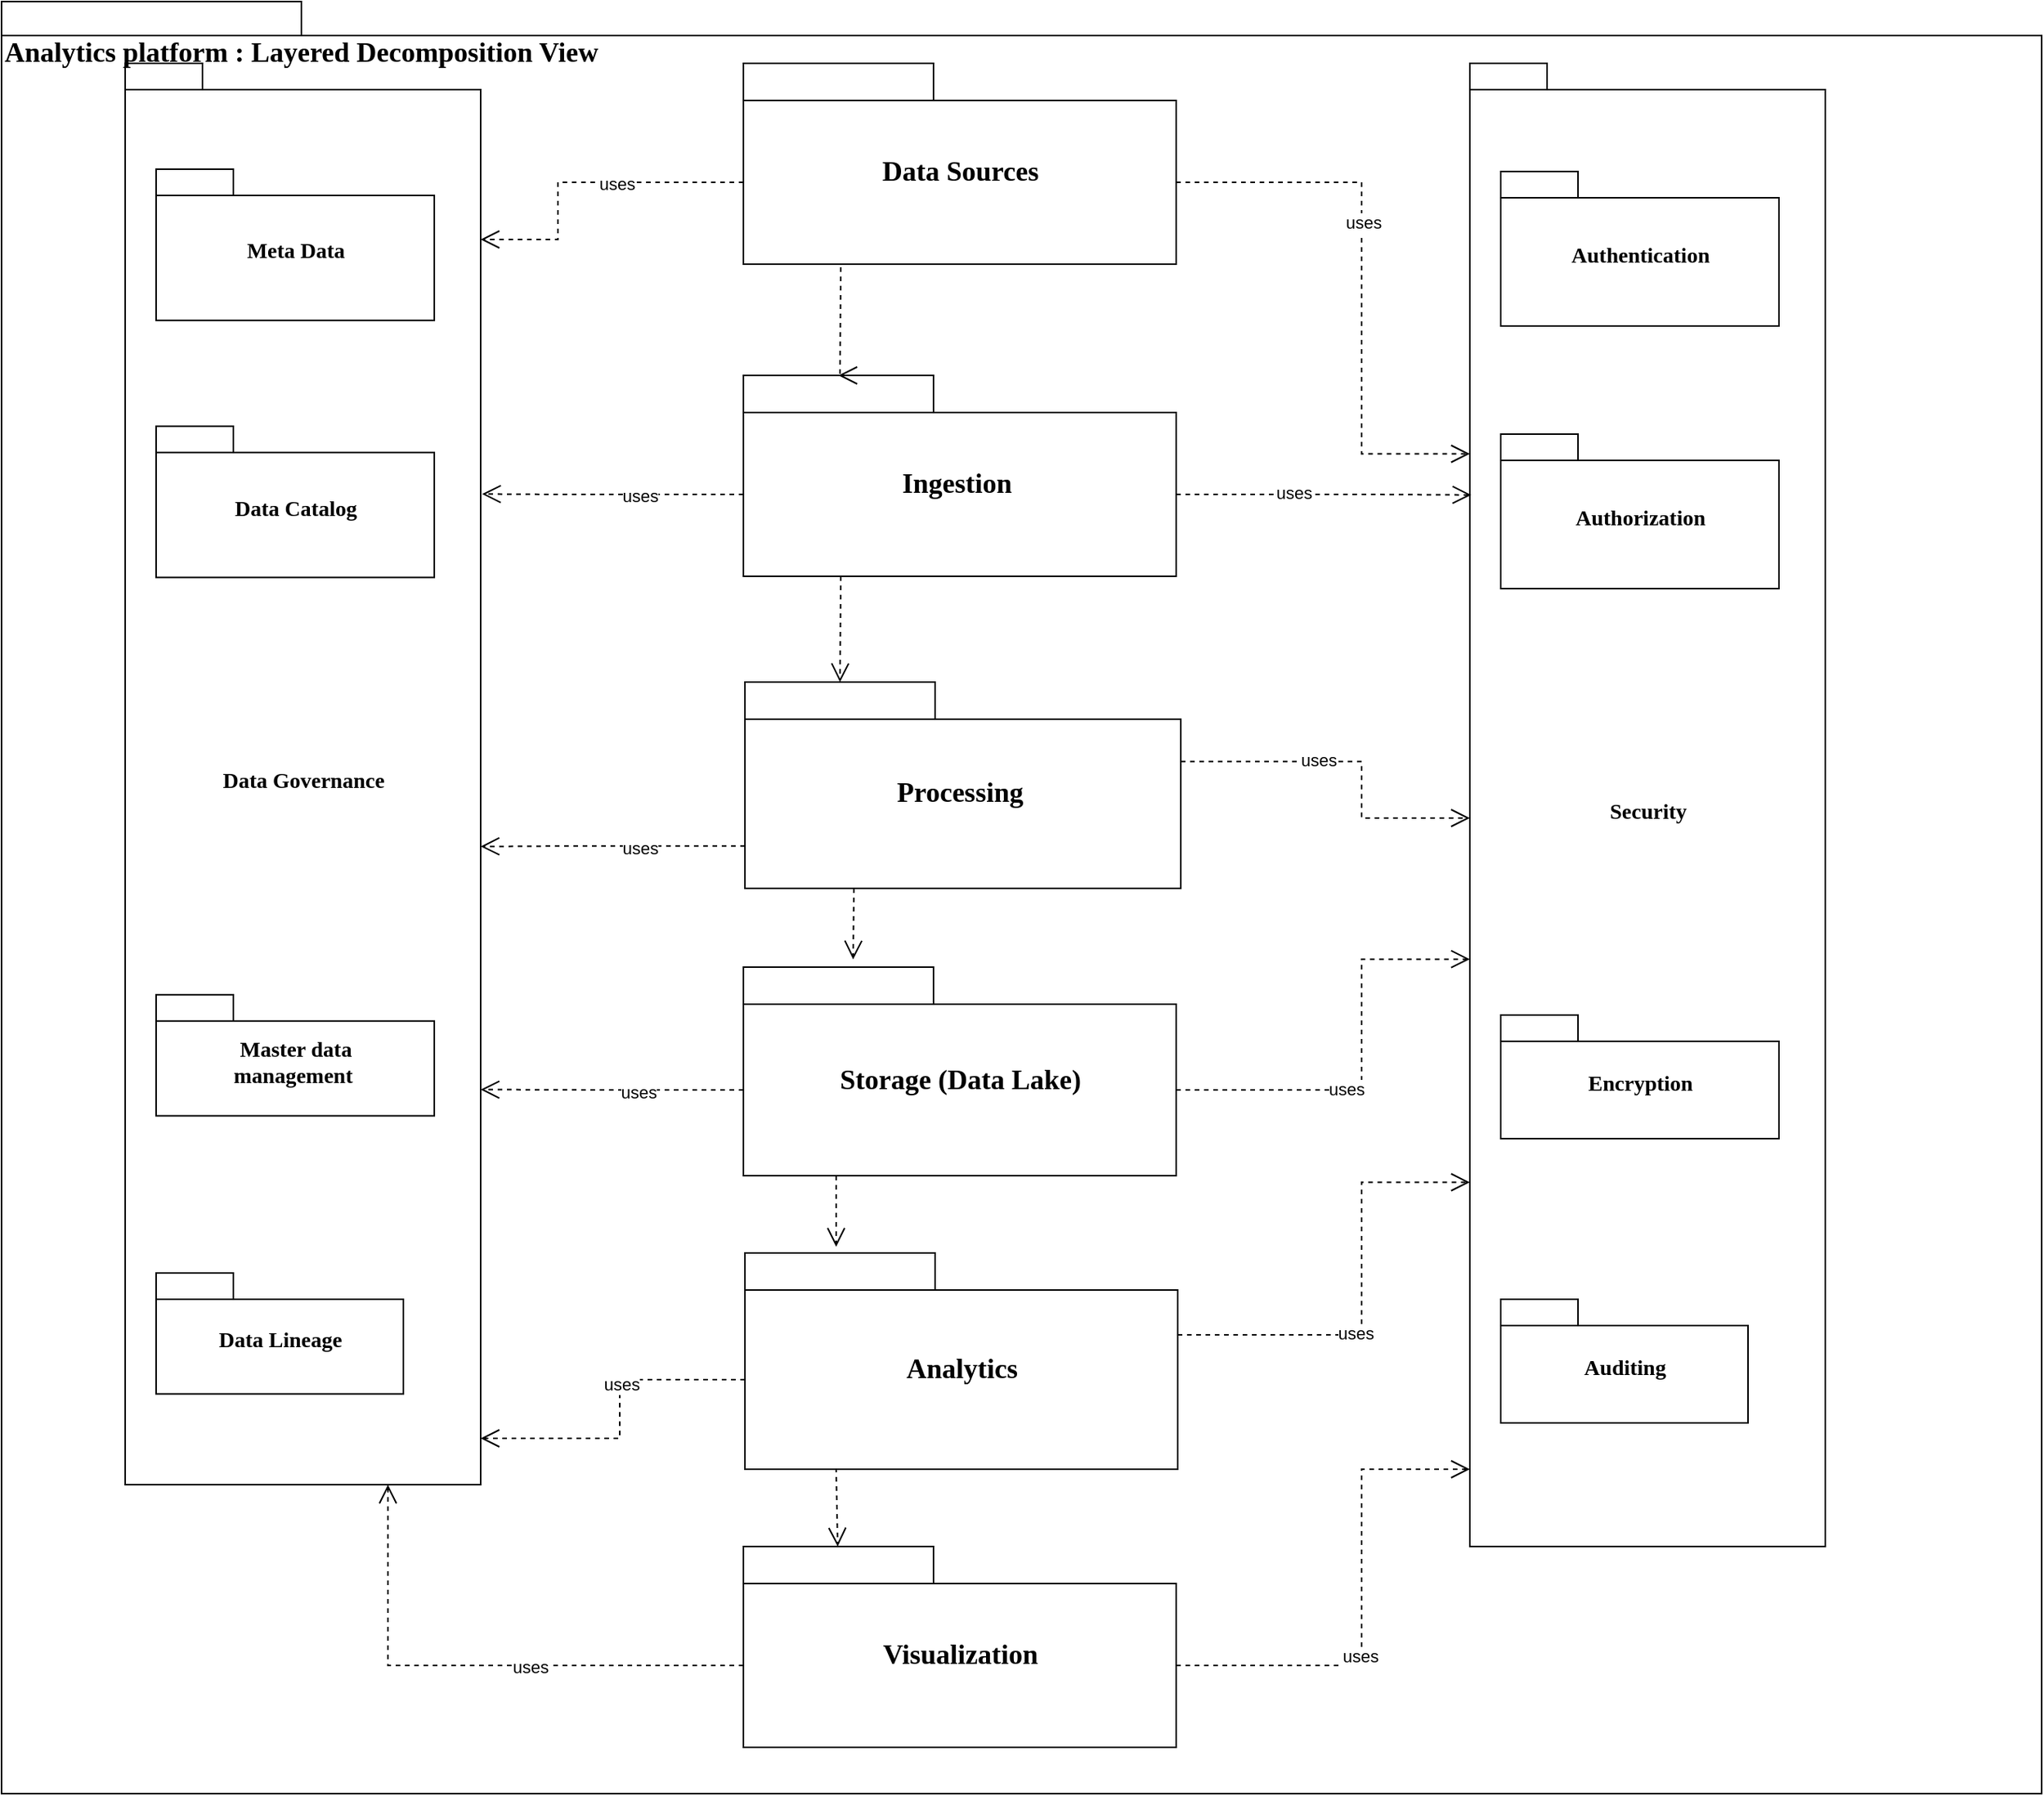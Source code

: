 <mxfile version="21.6.2" type="github">
  <diagram name="Page-1" id="b5b7bab2-c9e2-2cf4-8b2a-24fd1a2a6d21">
    <mxGraphModel dx="1674" dy="756" grid="1" gridSize="10" guides="1" tooltips="1" connect="1" arrows="1" fold="1" page="1" pageScale="1" pageWidth="827" pageHeight="1169" background="none" math="0" shadow="0">
      <root>
        <mxCell id="0" />
        <mxCell id="1" parent="0" />
        <mxCell id="6e0c8c40b5770093-72" value="" style="shape=folder;fontStyle=1;spacingTop=10;tabWidth=194;tabHeight=22;tabPosition=left;html=1;rounded=0;shadow=0;comic=0;labelBackgroundColor=none;strokeWidth=1;fillColor=none;fontFamily=Verdana;fontSize=10;align=center;" parent="1" vertex="1">
          <mxGeometry x="200" y="40" width="1320" height="1160" as="geometry" />
        </mxCell>
        <mxCell id="Ktcjv_wAiEfrh3ks5oHo-13" value="" style="group" parent="1" vertex="1" connectable="0">
          <mxGeometry x="280" y="80" width="230" height="920" as="geometry" />
        </mxCell>
        <mxCell id="Ktcjv_wAiEfrh3ks5oHo-14" value="&lt;font style=&quot;font-size: 14px;&quot;&gt;Data Governance&lt;/font&gt;" style="shape=folder;fontStyle=1;spacingTop=10;tabWidth=50;tabHeight=17;tabPosition=left;html=1;rounded=0;shadow=0;comic=0;labelBackgroundColor=none;strokeWidth=1;fontFamily=Verdana;fontSize=10;align=center;" parent="Ktcjv_wAiEfrh3ks5oHo-13" vertex="1">
          <mxGeometry width="230" height="920" as="geometry" />
        </mxCell>
        <mxCell id="Ktcjv_wAiEfrh3ks5oHo-17" value="" style="group" parent="Ktcjv_wAiEfrh3ks5oHo-13" vertex="1" connectable="0">
          <mxGeometry x="20" y="782.979" width="160" height="78.298" as="geometry" />
        </mxCell>
        <mxCell id="Ktcjv_wAiEfrh3ks5oHo-18" value="&lt;font style=&quot;font-size: 14px;&quot;&gt;Data Lineage&lt;/font&gt;" style="shape=folder;fontStyle=1;spacingTop=10;tabWidth=50;tabHeight=17;tabPosition=left;html=1;rounded=0;shadow=0;comic=0;labelBackgroundColor=none;strokeWidth=1;fontFamily=Verdana;fontSize=10;align=center;" parent="Ktcjv_wAiEfrh3ks5oHo-17" vertex="1">
          <mxGeometry width="160" height="78.298" as="geometry" />
        </mxCell>
        <mxCell id="Ktcjv_wAiEfrh3ks5oHo-15" value="" style="group" parent="Ktcjv_wAiEfrh3ks5oHo-13" vertex="1" connectable="0">
          <mxGeometry x="20" y="592.128" width="180" height="78.298" as="geometry" />
        </mxCell>
        <mxCell id="Ktcjv_wAiEfrh3ks5oHo-16" value="&lt;font style=&quot;font-size: 14px;&quot;&gt;Master data &lt;br&gt;management&amp;nbsp;&lt;/font&gt;" style="shape=folder;fontStyle=1;spacingTop=10;tabWidth=50;tabHeight=17;tabPosition=left;html=1;rounded=0;shadow=0;comic=0;labelBackgroundColor=none;strokeWidth=1;fontFamily=Verdana;fontSize=10;align=center;" parent="Ktcjv_wAiEfrh3ks5oHo-15" vertex="1">
          <mxGeometry y="10.766" width="180" height="78.298" as="geometry" />
        </mxCell>
        <mxCell id="6e0c8c40b5770093-6" value="" style="group" parent="Ktcjv_wAiEfrh3ks5oHo-13" vertex="1" connectable="0">
          <mxGeometry x="20" y="68.511" width="180" height="97.872" as="geometry" />
        </mxCell>
        <mxCell id="6e0c8c40b5770093-4" value="&lt;font style=&quot;font-size: 14px;&quot;&gt;Meta Data&lt;/font&gt;" style="shape=folder;fontStyle=1;spacingTop=10;tabWidth=50;tabHeight=17;tabPosition=left;html=1;rounded=0;shadow=0;comic=0;labelBackgroundColor=none;strokeWidth=1;fontFamily=Verdana;fontSize=10;align=center;" parent="6e0c8c40b5770093-6" vertex="1">
          <mxGeometry width="180" height="97.872" as="geometry" />
        </mxCell>
        <mxCell id="6e0c8c40b5770093-7" value="" style="group" parent="Ktcjv_wAiEfrh3ks5oHo-13" vertex="1" connectable="0">
          <mxGeometry x="20" y="234.894" width="180" height="97.872" as="geometry" />
        </mxCell>
        <mxCell id="6e0c8c40b5770093-8" value="&lt;font style=&quot;font-size: 14px;&quot;&gt;Data Catalog&lt;/font&gt;" style="shape=folder;fontStyle=1;spacingTop=10;tabWidth=50;tabHeight=17;tabPosition=left;html=1;rounded=0;shadow=0;comic=0;labelBackgroundColor=none;strokeWidth=1;fontFamily=Verdana;fontSize=10;align=center;" parent="6e0c8c40b5770093-7" vertex="1">
          <mxGeometry width="180" height="97.872" as="geometry" />
        </mxCell>
        <mxCell id="6e0c8c40b5770093-18" value="" style="group" parent="1" vertex="1" connectable="0">
          <mxGeometry x="680" y="80" width="280" height="130" as="geometry" />
        </mxCell>
        <mxCell id="6e0c8c40b5770093-11" value="&lt;font style=&quot;font-size: 18px;&quot;&gt;Data Sources&lt;/font&gt;" style="shape=folder;fontStyle=1;spacingTop=10;tabWidth=123;tabHeight=24;tabPosition=left;html=1;rounded=0;shadow=0;comic=0;labelBackgroundColor=none;strokeWidth=1;fontFamily=Verdana;fontSize=10;align=center;" parent="6e0c8c40b5770093-18" vertex="1">
          <mxGeometry width="280" height="130" as="geometry" />
        </mxCell>
        <mxCell id="6e0c8c40b5770093-19" value="" style="group" parent="1" vertex="1" connectable="0">
          <mxGeometry x="680" y="282" width="280" height="130" as="geometry" />
        </mxCell>
        <mxCell id="6e0c8c40b5770093-20" value="&lt;font style=&quot;font-size: 18px;&quot;&gt;Ingestion&amp;nbsp;&lt;/font&gt;" style="shape=folder;fontStyle=1;spacingTop=10;tabWidth=123;tabHeight=24;tabPosition=left;html=1;rounded=0;shadow=0;comic=0;labelBackgroundColor=none;strokeWidth=1;fontFamily=Verdana;fontSize=10;align=center;" parent="6e0c8c40b5770093-19" vertex="1">
          <mxGeometry width="280" height="130" as="geometry" />
        </mxCell>
        <mxCell id="6e0c8c40b5770093-67" style="edgeStyle=none;rounded=0;html=1;dashed=1;labelBackgroundColor=none;startFill=0;endArrow=open;endFill=0;endSize=10;fontFamily=Verdana;fontSize=10;exitX=0.25;exitY=1;exitDx=0;exitDy=0;exitPerimeter=0;" parent="1" source="6e0c8c40b5770093-33" edge="1">
          <mxGeometry relative="1" as="geometry">
            <mxPoint x="751" y="660" as="targetPoint" />
          </mxGeometry>
        </mxCell>
        <mxCell id="6e0c8c40b5770093-33" value="&lt;font style=&quot;font-size: 18px;&quot;&gt;Processing&amp;nbsp;&lt;/font&gt;" style="shape=folder;fontStyle=1;spacingTop=10;tabWidth=123;tabHeight=24;tabPosition=left;html=1;rounded=0;shadow=0;comic=0;labelBackgroundColor=none;strokeColor=#000000;strokeWidth=1;fillColor=#ffffff;fontFamily=Verdana;fontSize=10;fontColor=#000000;align=center;" parent="1" vertex="1">
          <mxGeometry x="681" y="480.5" width="282" height="133.5" as="geometry" />
        </mxCell>
        <mxCell id="6e0c8c40b5770093-47" value="&lt;font style=&quot;font-size: 18px;&quot;&gt;Storage (Data Lake)&lt;/font&gt;" style="shape=folder;fontStyle=1;spacingTop=10;tabWidth=123;tabHeight=24;tabPosition=left;html=1;rounded=0;shadow=0;comic=0;labelBackgroundColor=none;strokeWidth=1;fontFamily=Verdana;fontSize=10;align=center;" parent="1" vertex="1">
          <mxGeometry x="680" y="665" width="280" height="135" as="geometry" />
        </mxCell>
        <mxCell id="6e0c8c40b5770093-59" style="rounded=0;html=1;dashed=1;labelBackgroundColor=none;startFill=0;endArrow=open;endFill=0;endSize=10;fontFamily=Verdana;fontSize=10;entryX=0;entryY=0;entryPerimeter=0;edgeStyle=elbowEdgeStyle;entryDx=61.5;entryDy=0;exitX=0.225;exitY=1.015;exitDx=0;exitDy=0;exitPerimeter=0;" parent="1" source="6e0c8c40b5770093-11" target="6e0c8c40b5770093-20" edge="1">
          <mxGeometry relative="1" as="geometry">
            <mxPoint x="740" y="270" as="sourcePoint" />
            <mxPoint x="843.328" y="320.845" as="targetPoint" />
          </mxGeometry>
        </mxCell>
        <mxCell id="6e0c8c40b5770093-61" style="edgeStyle=none;rounded=0;html=1;dashed=1;labelBackgroundColor=none;startFill=0;endArrow=open;endFill=0;endSize=10;fontFamily=Verdana;fontSize=10;entryX=0;entryY=0;entryDx=61.5;entryDy=0;entryPerimeter=0;exitX=0.225;exitY=1;exitDx=0;exitDy=0;exitPerimeter=0;" parent="1" source="6e0c8c40b5770093-20" target="6e0c8c40b5770093-33" edge="1">
          <mxGeometry relative="1" as="geometry">
            <mxPoint x="790" y="500" as="targetPoint" />
          </mxGeometry>
        </mxCell>
        <mxCell id="6e0c8c40b5770093-73" value="&lt;font style=&quot;font-size: 18px;&quot;&gt;Analytics platform : Layered Decomposition View&lt;/font&gt;" style="text;html=1;align=left;verticalAlign=top;spacingTop=-4;fontSize=10;fontFamily=Verdana;fontStyle=1" parent="1" vertex="1">
          <mxGeometry x="200" y="60" width="200" height="20" as="geometry" />
        </mxCell>
        <mxCell id="Ktcjv_wAiEfrh3ks5oHo-6" value="&lt;font style=&quot;font-size: 18px;&quot;&gt;Analytics&lt;/font&gt;" style="shape=folder;fontStyle=1;spacingTop=10;tabWidth=123;tabHeight=24;tabPosition=left;html=1;rounded=0;shadow=0;comic=0;labelBackgroundColor=none;strokeWidth=1;fontFamily=Verdana;fontSize=10;align=center;" parent="1" vertex="1">
          <mxGeometry x="681" y="850" width="280" height="140" as="geometry" />
        </mxCell>
        <mxCell id="Ktcjv_wAiEfrh3ks5oHo-8" value="&lt;font style=&quot;font-size: 18px;&quot;&gt;Visualization&lt;/font&gt;" style="shape=folder;fontStyle=1;spacingTop=10;tabWidth=123;tabHeight=24;tabPosition=left;html=1;rounded=0;shadow=0;comic=0;labelBackgroundColor=none;strokeWidth=1;fontFamily=Verdana;fontSize=10;align=center;" parent="1" vertex="1">
          <mxGeometry x="680" y="1040" width="280" height="130" as="geometry" />
        </mxCell>
        <mxCell id="Ktcjv_wAiEfrh3ks5oHo-12" style="edgeStyle=none;rounded=0;html=1;dashed=1;labelBackgroundColor=none;startFill=0;endArrow=open;endFill=0;endSize=10;fontFamily=Verdana;fontSize=10;" parent="1" edge="1">
          <mxGeometry relative="1" as="geometry">
            <mxPoint x="741" y="990" as="sourcePoint" />
            <mxPoint x="741" y="1040" as="targetPoint" />
            <Array as="points">
              <mxPoint x="740" y="990" />
            </Array>
          </mxGeometry>
        </mxCell>
        <mxCell id="Ktcjv_wAiEfrh3ks5oHo-19" style="edgeStyle=none;rounded=0;html=1;dashed=1;labelBackgroundColor=none;startFill=0;endArrow=open;endFill=0;endSize=10;fontFamily=Verdana;fontSize=10;exitX=0.25;exitY=1;exitDx=0;exitDy=0;exitPerimeter=0;" parent="1" edge="1">
          <mxGeometry relative="1" as="geometry">
            <mxPoint x="740" y="800" as="sourcePoint" />
            <mxPoint x="740" y="846" as="targetPoint" />
          </mxGeometry>
        </mxCell>
        <mxCell id="Ktcjv_wAiEfrh3ks5oHo-20" style="rounded=0;html=1;dashed=1;labelBackgroundColor=none;startFill=0;endArrow=open;endFill=0;endSize=10;fontFamily=Verdana;fontSize=10;edgeStyle=elbowEdgeStyle;exitX=0;exitY=0;exitDx=0;exitDy=77;exitPerimeter=0;" parent="1" source="6e0c8c40b5770093-11" edge="1">
          <mxGeometry relative="1" as="geometry">
            <mxPoint x="753" y="222" as="sourcePoint" />
            <mxPoint x="510" y="194" as="targetPoint" />
            <Array as="points">
              <mxPoint x="560" y="180" />
            </Array>
          </mxGeometry>
        </mxCell>
        <mxCell id="Ktcjv_wAiEfrh3ks5oHo-21" value="uses" style="edgeLabel;html=1;align=center;verticalAlign=middle;resizable=0;points=[];" parent="Ktcjv_wAiEfrh3ks5oHo-20" vertex="1" connectable="0">
          <mxGeometry x="-0.203" y="1" relative="1" as="geometry">
            <mxPoint as="offset" />
          </mxGeometry>
        </mxCell>
        <mxCell id="Ktcjv_wAiEfrh3ks5oHo-26" style="rounded=0;html=1;dashed=1;labelBackgroundColor=none;startFill=0;endArrow=open;endFill=0;endSize=10;fontFamily=Verdana;fontSize=10;edgeStyle=elbowEdgeStyle;exitX=0;exitY=0;exitDx=0;exitDy=77;exitPerimeter=0;entryX=1.004;entryY=0.303;entryDx=0;entryDy=0;entryPerimeter=0;" parent="1" source="6e0c8c40b5770093-20" edge="1" target="Ktcjv_wAiEfrh3ks5oHo-14">
          <mxGeometry relative="1" as="geometry">
            <mxPoint x="684" y="366.5" as="sourcePoint" />
            <mxPoint x="510" y="369" as="targetPoint" />
            <Array as="points">
              <mxPoint x="560" y="370" />
            </Array>
          </mxGeometry>
        </mxCell>
        <mxCell id="Ktcjv_wAiEfrh3ks5oHo-27" value="uses" style="edgeLabel;html=1;align=center;verticalAlign=middle;resizable=0;points=[];" parent="Ktcjv_wAiEfrh3ks5oHo-26" vertex="1" connectable="0">
          <mxGeometry x="-0.203" y="1" relative="1" as="geometry">
            <mxPoint as="offset" />
          </mxGeometry>
        </mxCell>
        <mxCell id="Ktcjv_wAiEfrh3ks5oHo-38" style="rounded=0;html=1;dashed=1;labelBackgroundColor=none;startFill=0;endArrow=open;endFill=0;endSize=10;fontFamily=Verdana;fontSize=10;edgeStyle=elbowEdgeStyle;exitX=0;exitY=0;exitDx=0;exitDy=106.125;exitPerimeter=0;entryX=1;entryY=0.551;entryDx=0;entryDy=0;entryPerimeter=0;" parent="1" source="6e0c8c40b5770093-33" target="Ktcjv_wAiEfrh3ks5oHo-14" edge="1">
          <mxGeometry relative="1" as="geometry">
            <mxPoint x="630" y="664" as="sourcePoint" />
            <mxPoint x="520" y="741" as="targetPoint" />
            <Array as="points">
              <mxPoint x="560" y="660" />
            </Array>
          </mxGeometry>
        </mxCell>
        <mxCell id="Ktcjv_wAiEfrh3ks5oHo-39" value="uses" style="edgeLabel;html=1;align=center;verticalAlign=middle;resizable=0;points=[];" parent="Ktcjv_wAiEfrh3ks5oHo-38" vertex="1" connectable="0">
          <mxGeometry x="-0.203" y="1" relative="1" as="geometry">
            <mxPoint as="offset" />
          </mxGeometry>
        </mxCell>
        <mxCell id="Ktcjv_wAiEfrh3ks5oHo-44" style="rounded=0;html=1;dashed=1;labelBackgroundColor=none;startFill=0;endArrow=open;endFill=0;endSize=10;fontFamily=Verdana;fontSize=10;entryX=1;entryY=0.722;entryPerimeter=0;edgeStyle=elbowEdgeStyle;entryDx=0;entryDy=0;exitX=0;exitY=0;exitDx=0;exitDy=79.5;exitPerimeter=0;" parent="1" source="6e0c8c40b5770093-47" target="Ktcjv_wAiEfrh3ks5oHo-14" edge="1">
          <mxGeometry relative="1" as="geometry">
            <mxPoint x="740" y="738.5" as="sourcePoint" />
            <mxPoint x="470" y="725.5" as="targetPoint" />
          </mxGeometry>
        </mxCell>
        <mxCell id="Ktcjv_wAiEfrh3ks5oHo-45" value="uses" style="edgeLabel;html=1;align=center;verticalAlign=middle;resizable=0;points=[];" parent="Ktcjv_wAiEfrh3ks5oHo-44" vertex="1" connectable="0">
          <mxGeometry x="-0.203" y="1" relative="1" as="geometry">
            <mxPoint as="offset" />
          </mxGeometry>
        </mxCell>
        <mxCell id="Ktcjv_wAiEfrh3ks5oHo-68" value="" style="group" parent="1" vertex="1" connectable="0">
          <mxGeometry x="1150" y="80" width="230" height="1000" as="geometry" />
        </mxCell>
        <mxCell id="Ktcjv_wAiEfrh3ks5oHo-69" value="&lt;font style=&quot;font-size: 14px;&quot;&gt;Security&lt;/font&gt;" style="shape=folder;fontStyle=1;spacingTop=10;tabWidth=50;tabHeight=17;tabPosition=left;html=1;rounded=0;shadow=0;comic=0;labelBackgroundColor=none;strokeWidth=1;fontFamily=Verdana;fontSize=10;align=center;" parent="Ktcjv_wAiEfrh3ks5oHo-68" vertex="1">
          <mxGeometry width="230" height="960" as="geometry" />
        </mxCell>
        <mxCell id="Ktcjv_wAiEfrh3ks5oHo-70" value="" style="group" parent="Ktcjv_wAiEfrh3ks5oHo-68" vertex="1" connectable="0">
          <mxGeometry x="20" y="800" width="160" height="80" as="geometry" />
        </mxCell>
        <mxCell id="Ktcjv_wAiEfrh3ks5oHo-71" value="&lt;font style=&quot;font-size: 14px;&quot;&gt;Auditing&lt;/font&gt;" style="shape=folder;fontStyle=1;spacingTop=10;tabWidth=50;tabHeight=17;tabPosition=left;html=1;rounded=0;shadow=0;comic=0;labelBackgroundColor=none;strokeWidth=1;fontFamily=Verdana;fontSize=10;align=center;" parent="Ktcjv_wAiEfrh3ks5oHo-70" vertex="1">
          <mxGeometry width="160" height="80" as="geometry" />
        </mxCell>
        <mxCell id="Ktcjv_wAiEfrh3ks5oHo-72" value="" style="group" parent="Ktcjv_wAiEfrh3ks5oHo-68" vertex="1" connectable="0">
          <mxGeometry x="20" y="605" width="180" height="80" as="geometry" />
        </mxCell>
        <mxCell id="Ktcjv_wAiEfrh3ks5oHo-73" value="&lt;span style=&quot;font-size: 14px;&quot;&gt;Encryption&lt;/span&gt;" style="shape=folder;fontStyle=1;spacingTop=10;tabWidth=50;tabHeight=17;tabPosition=left;html=1;rounded=0;shadow=0;comic=0;labelBackgroundColor=none;strokeWidth=1;fontFamily=Verdana;fontSize=10;align=center;" parent="Ktcjv_wAiEfrh3ks5oHo-72" vertex="1">
          <mxGeometry y="11" width="180" height="80" as="geometry" />
        </mxCell>
        <mxCell id="Ktcjv_wAiEfrh3ks5oHo-74" value="" style="group" parent="Ktcjv_wAiEfrh3ks5oHo-68" vertex="1" connectable="0">
          <mxGeometry x="20" y="70" width="180" height="100" as="geometry" />
        </mxCell>
        <mxCell id="Ktcjv_wAiEfrh3ks5oHo-75" value="&lt;font style=&quot;font-size: 14px;&quot;&gt;Authentication&lt;/font&gt;" style="shape=folder;fontStyle=1;spacingTop=10;tabWidth=50;tabHeight=17;tabPosition=left;html=1;rounded=0;shadow=0;comic=0;labelBackgroundColor=none;strokeWidth=1;fontFamily=Verdana;fontSize=10;align=center;" parent="Ktcjv_wAiEfrh3ks5oHo-74" vertex="1">
          <mxGeometry width="180" height="100" as="geometry" />
        </mxCell>
        <mxCell id="Ktcjv_wAiEfrh3ks5oHo-76" value="" style="group" parent="Ktcjv_wAiEfrh3ks5oHo-68" vertex="1" connectable="0">
          <mxGeometry x="20" y="240" width="180" height="100" as="geometry" />
        </mxCell>
        <mxCell id="Ktcjv_wAiEfrh3ks5oHo-77" value="&lt;font style=&quot;font-size: 14px;&quot;&gt;Authorization&lt;/font&gt;" style="shape=folder;fontStyle=1;spacingTop=10;tabWidth=50;tabHeight=17;tabPosition=left;html=1;rounded=0;shadow=0;comic=0;labelBackgroundColor=none;strokeWidth=1;fontFamily=Verdana;fontSize=10;align=center;" parent="Ktcjv_wAiEfrh3ks5oHo-76" vertex="1">
          <mxGeometry width="180" height="100" as="geometry" />
        </mxCell>
        <mxCell id="Ktcjv_wAiEfrh3ks5oHo-78" style="rounded=0;html=1;dashed=1;labelBackgroundColor=none;startFill=0;endArrow=open;endFill=0;endSize=10;fontFamily=Verdana;fontSize=10;edgeStyle=elbowEdgeStyle;exitX=0;exitY=0;exitDx=280;exitDy=77;exitPerimeter=0;entryX=0;entryY=0;entryDx=0;entryDy=252.75;entryPerimeter=0;" parent="1" source="6e0c8c40b5770093-11" target="Ktcjv_wAiEfrh3ks5oHo-69" edge="1">
          <mxGeometry relative="1" as="geometry">
            <mxPoint x="1080" y="243" as="sourcePoint" />
            <mxPoint x="880" y="280" as="targetPoint" />
            <Array as="points">
              <mxPoint x="1080" y="338" />
            </Array>
          </mxGeometry>
        </mxCell>
        <mxCell id="Ktcjv_wAiEfrh3ks5oHo-79" value="uses" style="edgeLabel;html=1;align=center;verticalAlign=middle;resizable=0;points=[];" parent="Ktcjv_wAiEfrh3ks5oHo-78" vertex="1" connectable="0">
          <mxGeometry x="-0.203" y="1" relative="1" as="geometry">
            <mxPoint as="offset" />
          </mxGeometry>
        </mxCell>
        <mxCell id="Ktcjv_wAiEfrh3ks5oHo-80" style="rounded=0;html=1;dashed=1;labelBackgroundColor=none;startFill=0;endArrow=open;endFill=0;endSize=10;fontFamily=Verdana;fontSize=10;edgeStyle=elbowEdgeStyle;exitX=0;exitY=0;exitDx=280;exitDy=77;exitPerimeter=0;entryX=0.004;entryY=0.291;entryDx=0;entryDy=0;entryPerimeter=0;" parent="1" source="6e0c8c40b5770093-20" target="Ktcjv_wAiEfrh3ks5oHo-69" edge="1">
          <mxGeometry relative="1" as="geometry">
            <mxPoint x="960" y="350" as="sourcePoint" />
            <mxPoint x="1150" y="526" as="targetPoint" />
            <Array as="points">
              <mxPoint x="1080" y="531" />
            </Array>
          </mxGeometry>
        </mxCell>
        <mxCell id="Ktcjv_wAiEfrh3ks5oHo-81" value="uses" style="edgeLabel;html=1;align=center;verticalAlign=middle;resizable=0;points=[];" parent="Ktcjv_wAiEfrh3ks5oHo-80" vertex="1" connectable="0">
          <mxGeometry x="-0.203" y="1" relative="1" as="geometry">
            <mxPoint as="offset" />
          </mxGeometry>
        </mxCell>
        <mxCell id="Ktcjv_wAiEfrh3ks5oHo-82" style="rounded=0;html=1;dashed=1;labelBackgroundColor=none;startFill=0;endArrow=open;endFill=0;endSize=10;fontFamily=Verdana;fontSize=10;edgeStyle=elbowEdgeStyle;entryX=0;entryY=0;entryDx=0;entryDy=488.5;entryPerimeter=0;exitX=0;exitY=0;exitDx=282;exitDy=51.375;exitPerimeter=0;" parent="1" source="6e0c8c40b5770093-33" target="Ktcjv_wAiEfrh3ks5oHo-69" edge="1">
          <mxGeometry relative="1" as="geometry">
            <mxPoint x="963" y="550" as="sourcePoint" />
            <mxPoint x="1153" y="726" as="targetPoint" />
            <Array as="points">
              <mxPoint x="1080" y="550" />
            </Array>
          </mxGeometry>
        </mxCell>
        <mxCell id="Ktcjv_wAiEfrh3ks5oHo-83" value="uses" style="edgeLabel;html=1;align=center;verticalAlign=middle;resizable=0;points=[];" parent="Ktcjv_wAiEfrh3ks5oHo-82" vertex="1" connectable="0">
          <mxGeometry x="-0.203" y="1" relative="1" as="geometry">
            <mxPoint as="offset" />
          </mxGeometry>
        </mxCell>
        <mxCell id="Ktcjv_wAiEfrh3ks5oHo-84" style="rounded=0;html=1;dashed=1;labelBackgroundColor=none;startFill=0;endArrow=open;endFill=0;endSize=10;fontFamily=Verdana;fontSize=10;edgeStyle=elbowEdgeStyle;exitX=0;exitY=0;exitDx=280;exitDy=79.5;exitPerimeter=0;entryX=0;entryY=0.604;entryDx=0;entryDy=0;entryPerimeter=0;" parent="1" source="6e0c8c40b5770093-47" target="Ktcjv_wAiEfrh3ks5oHo-69" edge="1">
          <mxGeometry relative="1" as="geometry">
            <mxPoint x="963" y="720" as="sourcePoint" />
            <mxPoint x="1153" y="896" as="targetPoint" />
            <Array as="points">
              <mxPoint x="1080" y="700" />
            </Array>
          </mxGeometry>
        </mxCell>
        <mxCell id="Ktcjv_wAiEfrh3ks5oHo-85" value="uses" style="edgeLabel;html=1;align=center;verticalAlign=middle;resizable=0;points=[];" parent="Ktcjv_wAiEfrh3ks5oHo-84" vertex="1" connectable="0">
          <mxGeometry x="-0.203" y="1" relative="1" as="geometry">
            <mxPoint as="offset" />
          </mxGeometry>
        </mxCell>
        <mxCell id="Ktcjv_wAiEfrh3ks5oHo-86" style="rounded=0;html=1;dashed=1;labelBackgroundColor=none;startFill=0;endArrow=open;endFill=0;endSize=10;fontFamily=Verdana;fontSize=10;edgeStyle=elbowEdgeStyle;exitX=0;exitY=0;exitDx=280;exitDy=53;exitPerimeter=0;entryX=0;entryY=0;entryDx=0;entryDy=724.25;entryPerimeter=0;" parent="1" source="Ktcjv_wAiEfrh3ks5oHo-6" target="Ktcjv_wAiEfrh3ks5oHo-69" edge="1">
          <mxGeometry relative="1" as="geometry">
            <mxPoint x="940" y="920" as="sourcePoint" />
            <mxPoint x="1130" y="1096" as="targetPoint" />
            <Array as="points">
              <mxPoint x="1080" y="903" />
            </Array>
          </mxGeometry>
        </mxCell>
        <mxCell id="Ktcjv_wAiEfrh3ks5oHo-87" value="uses" style="edgeLabel;html=1;align=center;verticalAlign=middle;resizable=0;points=[];" parent="Ktcjv_wAiEfrh3ks5oHo-86" vertex="1" connectable="0">
          <mxGeometry x="-0.203" y="1" relative="1" as="geometry">
            <mxPoint as="offset" />
          </mxGeometry>
        </mxCell>
        <mxCell id="Ktcjv_wAiEfrh3ks5oHo-88" style="rounded=0;html=1;dashed=1;labelBackgroundColor=none;startFill=0;endArrow=open;endFill=0;endSize=10;fontFamily=Verdana;fontSize=10;edgeStyle=elbowEdgeStyle;exitX=0;exitY=0;exitDx=280;exitDy=77;exitPerimeter=0;" parent="1" source="Ktcjv_wAiEfrh3ks5oHo-8" edge="1">
          <mxGeometry relative="1" as="geometry">
            <mxPoint x="963" y="1120.5" as="sourcePoint" />
            <mxPoint x="1150" y="990" as="targetPoint" />
            <Array as="points">
              <mxPoint x="1080" y="1060" />
            </Array>
          </mxGeometry>
        </mxCell>
        <mxCell id="Ktcjv_wAiEfrh3ks5oHo-89" value="uses" style="edgeLabel;html=1;align=center;verticalAlign=middle;resizable=0;points=[];" parent="Ktcjv_wAiEfrh3ks5oHo-88" vertex="1" connectable="0">
          <mxGeometry x="-0.203" y="1" relative="1" as="geometry">
            <mxPoint as="offset" />
          </mxGeometry>
        </mxCell>
        <mxCell id="t-jC8WAODHdCUMcBgKwH-1" style="rounded=0;html=1;dashed=1;labelBackgroundColor=none;startFill=0;endArrow=open;endFill=0;endSize=10;fontFamily=Verdana;fontSize=10;edgeStyle=elbowEdgeStyle;exitX=0;exitY=0;exitDx=0;exitDy=82;exitPerimeter=0;" edge="1" parent="1" source="Ktcjv_wAiEfrh3ks5oHo-6">
          <mxGeometry relative="1" as="geometry">
            <mxPoint x="668.5" y="942" as="sourcePoint" />
            <mxPoint x="510" y="970" as="targetPoint" />
            <Array as="points">
              <mxPoint x="600" y="980" />
            </Array>
          </mxGeometry>
        </mxCell>
        <mxCell id="t-jC8WAODHdCUMcBgKwH-2" value="uses" style="edgeLabel;html=1;align=center;verticalAlign=middle;resizable=0;points=[];" vertex="1" connectable="0" parent="t-jC8WAODHdCUMcBgKwH-1">
          <mxGeometry x="-0.203" y="1" relative="1" as="geometry">
            <mxPoint as="offset" />
          </mxGeometry>
        </mxCell>
        <mxCell id="t-jC8WAODHdCUMcBgKwH-4" style="rounded=0;html=1;dashed=1;labelBackgroundColor=none;startFill=0;endArrow=open;endFill=0;endSize=10;fontFamily=Verdana;fontSize=10;edgeStyle=elbowEdgeStyle;exitX=0;exitY=0;exitDx=0;exitDy=77;exitPerimeter=0;" edge="1" parent="1" source="Ktcjv_wAiEfrh3ks5oHo-8">
          <mxGeometry relative="1" as="geometry">
            <mxPoint x="600" y="1081" as="sourcePoint" />
            <mxPoint x="450" y="1000" as="targetPoint" />
            <Array as="points">
              <mxPoint x="450" y="1060" />
            </Array>
          </mxGeometry>
        </mxCell>
        <mxCell id="t-jC8WAODHdCUMcBgKwH-5" value="uses" style="edgeLabel;html=1;align=center;verticalAlign=middle;resizable=0;points=[];" vertex="1" connectable="0" parent="t-jC8WAODHdCUMcBgKwH-4">
          <mxGeometry x="-0.203" y="1" relative="1" as="geometry">
            <mxPoint as="offset" />
          </mxGeometry>
        </mxCell>
      </root>
    </mxGraphModel>
  </diagram>
</mxfile>
